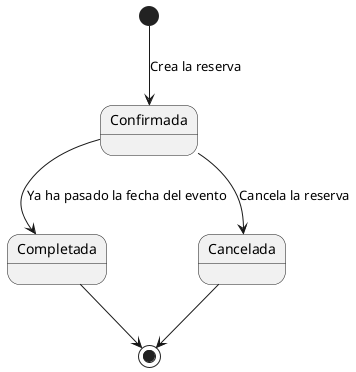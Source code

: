 @startuml

[*] --> Confirmada : Crea la reserva
Confirmada --> Completada : Ya ha pasado la fecha del evento
Confirmada --> Cancelada : Cancela la reserva

Completada --> [*]
Cancelada -->[*]
@enduml
